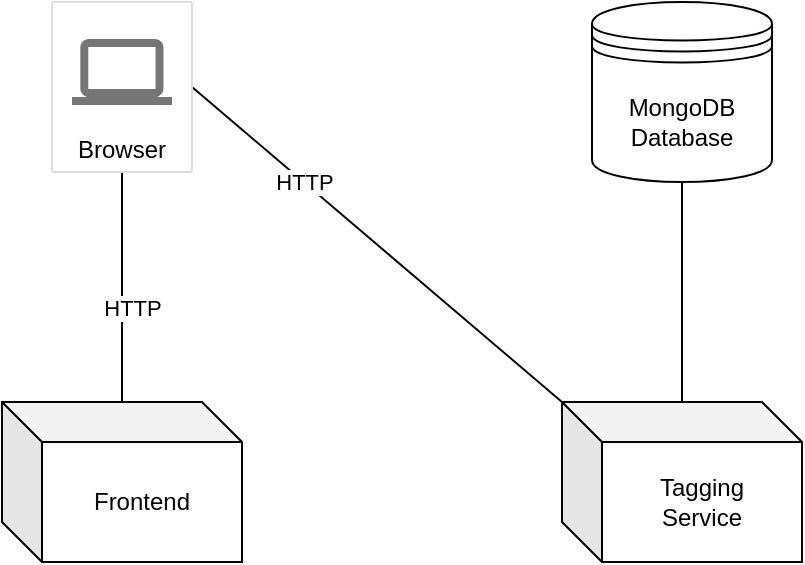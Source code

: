 <mxfile version="14.7.3" type="device"><diagram id="2c5NzW2BJzhh-UbZwQlM" name="Page-1"><mxGraphModel dx="2062" dy="1194" grid="1" gridSize="10" guides="1" tooltips="1" connect="1" arrows="1" fold="1" page="1" pageScale="1" pageWidth="850" pageHeight="1100" math="0" shadow="0"><root><mxCell id="0"/><mxCell id="1" parent="0"/><mxCell id="haXyMjHzOMmFtzoUQ3NW-1" value="&lt;div&gt;MongoDB&lt;/div&gt;&lt;div&gt;Database&lt;br&gt;&lt;/div&gt;" style="shape=datastore;whiteSpace=wrap;html=1;" parent="1" vertex="1"><mxGeometry x="595" y="300" width="90" height="90" as="geometry"/></mxCell><mxCell id="haXyMjHzOMmFtzoUQ3NW-5" value="" style="endArrow=none;html=1;exitX=0;exitY=0;exitDx=0;exitDy=0;exitPerimeter=0;entryX=1;entryY=0.5;entryDx=0;entryDy=0;" parent="1" source="aT72i95ogel3KOE0eLHP-2" target="aT72i95ogel3KOE0eLHP-8" edge="1"><mxGeometry width="50" height="50" relative="1" as="geometry"><mxPoint x="510" y="530" as="sourcePoint"/><mxPoint x="490" y="340" as="targetPoint"/></mxGeometry></mxCell><mxCell id="haXyMjHzOMmFtzoUQ3NW-6" value="HTTP" style="edgeLabel;html=1;align=center;verticalAlign=middle;resizable=0;points=[];" parent="haXyMjHzOMmFtzoUQ3NW-5" vertex="1" connectable="0"><mxGeometry x="0.4" relative="1" as="geometry"><mxPoint as="offset"/></mxGeometry></mxCell><mxCell id="haXyMjHzOMmFtzoUQ3NW-7" value="" style="endArrow=none;html=1;entryX=0.5;entryY=1;entryDx=0;entryDy=0;" parent="1" source="aT72i95ogel3KOE0eLHP-2" target="haXyMjHzOMmFtzoUQ3NW-1" edge="1"><mxGeometry width="50" height="50" relative="1" as="geometry"><mxPoint x="660" y="480" as="sourcePoint"/><mxPoint x="630" y="500" as="targetPoint"/></mxGeometry></mxCell><mxCell id="haXyMjHzOMmFtzoUQ3NW-9" value="" style="endArrow=none;html=1;entryX=0.5;entryY=1;entryDx=0;entryDy=0;" parent="1" source="aT72i95ogel3KOE0eLHP-1" target="aT72i95ogel3KOE0eLHP-8" edge="1"><mxGeometry width="50" height="50" relative="1" as="geometry"><mxPoint x="310" y="490" as="sourcePoint"/><mxPoint x="290" y="440" as="targetPoint"/></mxGeometry></mxCell><mxCell id="haXyMjHzOMmFtzoUQ3NW-10" value="HTTP" style="edgeLabel;html=1;align=center;verticalAlign=middle;resizable=0;points=[];" parent="haXyMjHzOMmFtzoUQ3NW-9" vertex="1" connectable="0"><mxGeometry x="-0.183" y="-5" relative="1" as="geometry"><mxPoint as="offset"/></mxGeometry></mxCell><mxCell id="aT72i95ogel3KOE0eLHP-1" value="Frontend" style="shape=cube;whiteSpace=wrap;html=1;boundedLbl=1;backgroundOutline=1;darkOpacity=0.05;darkOpacity2=0.1;" vertex="1" parent="1"><mxGeometry x="300" y="500" width="120" height="80" as="geometry"/></mxCell><mxCell id="aT72i95ogel3KOE0eLHP-2" value="Tagging&lt;br&gt;Service" style="shape=cube;whiteSpace=wrap;html=1;boundedLbl=1;backgroundOutline=1;darkOpacity=0.05;darkOpacity2=0.1;" vertex="1" parent="1"><mxGeometry x="580" y="500" width="120" height="80" as="geometry"/></mxCell><mxCell id="aT72i95ogel3KOE0eLHP-8" value="Browser" style="strokeColor=#dddddd;shadow=0;strokeWidth=1;rounded=1;absoluteArcSize=1;arcSize=2;labelPosition=center;verticalLabelPosition=middle;align=center;verticalAlign=bottom;spacingLeft=0;fontSize=12;whiteSpace=wrap;spacingBottom=2;" vertex="1" parent="1"><mxGeometry x="325" y="300" width="70" height="85" as="geometry"/></mxCell><mxCell id="aT72i95ogel3KOE0eLHP-9" value="" style="dashed=0;connectable=0;html=1;fillColor=#757575;strokeColor=none;shape=mxgraph.gcp2.laptop;part=1;" vertex="1" parent="aT72i95ogel3KOE0eLHP-8"><mxGeometry x="0.5" width="50" height="33" relative="1" as="geometry"><mxPoint x="-25" y="18.5" as="offset"/></mxGeometry></mxCell></root></mxGraphModel></diagram></mxfile>